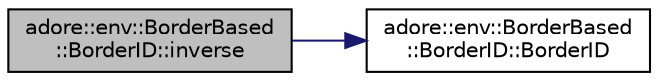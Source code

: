 digraph "adore::env::BorderBased::BorderID::inverse"
{
 // LATEX_PDF_SIZE
  edge [fontname="Helvetica",fontsize="10",labelfontname="Helvetica",labelfontsize="10"];
  node [fontname="Helvetica",fontsize="10",shape=record];
  rankdir="LR";
  Node1 [label="adore::env::BorderBased\l::BorderID::inverse",height=0.2,width=0.4,color="black", fillcolor="grey75", style="filled", fontcolor="black",tooltip="returns the inverse of this"];
  Node1 -> Node2 [color="midnightblue",fontsize="10",style="solid",fontname="Helvetica"];
  Node2 [label="adore::env::BorderBased\l::BorderID::BorderID",height=0.2,width=0.4,color="black", fillcolor="white", style="filled",URL="$structadore_1_1env_1_1BorderBased_1_1BorderID.html#a80f6fc4b2aad2662eba5012cf3131df3",tooltip=" "];
}
